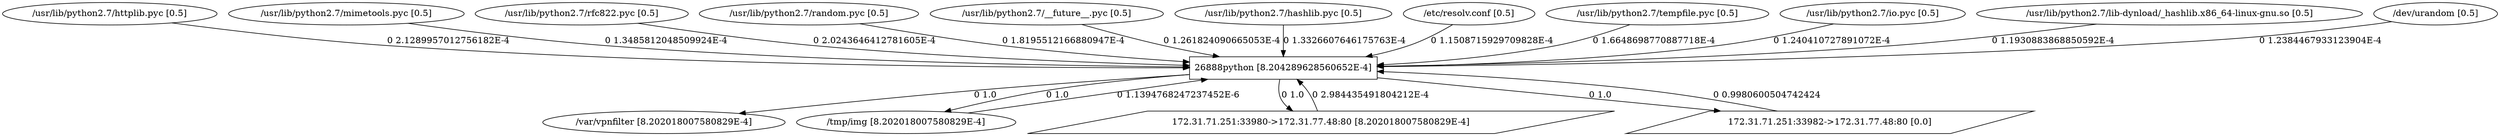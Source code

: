 digraph G {
  1026 [ label="/var/vpnfilter [8.202018007580829E-4]" shape="ellipse" ];
  1003 [ label="26888python [8.204289628560652E-4]" shape="box" ];
  1007 [ label="/usr/lib/python2.7/httplib.pyc [0.5]" shape="ellipse" ];
  1009 [ label="/usr/lib/python2.7/mimetools.pyc [0.5]" shape="ellipse" ];
  1022 [ label="/usr/lib/python2.7/rfc822.pyc [0.5]" shape="ellipse" ];
  1015 [ label="/usr/lib/python2.7/random.pyc [0.5]" shape="ellipse" ];
  1024 [ label="/tmp/img [8.202018007580829E-4]" shape="ellipse" ];
  1017 [ label="/usr/lib/python2.7/__future__.pyc [0.5]" shape="ellipse" ];
  1019 [ label="/usr/lib/python2.7/hashlib.pyc [0.5]" shape="ellipse" ];
  635 [ label="/etc/resolv.conf [0.5]" shape="ellipse" ];
  1011 [ label="/usr/lib/python2.7/tempfile.pyc [0.5]" shape="ellipse" ];
  1013 [ label="/usr/lib/python2.7/io.pyc [0.5]" shape="ellipse" ];
  1020 [ label="/usr/lib/python2.7/lib-dynload/_hashlib.x86_64-linux-gnu.so [0.5]" shape="ellipse" ];
  134 [ label="/dev/urandom [0.5]" shape="ellipse" ];
  1023 [ label="172.31.71.251:33980->172.31.77.48:80 [8.202018007580829E-4]" shape="parallelogram" ];
  1025 [ label="172.31.71.251:33982->172.31.77.48:80 [0.0]" shape="parallelogram" ];
  1003 -> 1026 [ label="0 1.0" ];
  1009 -> 1003 [ label="0 1.3485812048509924E-4" ];
  1024 -> 1003 [ label="0 1.1394768247237452E-6" ];
  1007 -> 1003 [ label="0 2.1289957012756182E-4" ];
  635 -> 1003 [ label="0 1.1508715929709828E-4" ];
  1011 -> 1003 [ label="0 1.6648698770887718E-4" ];
  1019 -> 1003 [ label="0 1.3326607646175763E-4" ];
  1013 -> 1003 [ label="0 1.240410727891072E-4" ];
  1020 -> 1003 [ label="0 1.1930883868850592E-4" ];
  1015 -> 1003 [ label="0 1.8195512166880947E-4" ];
  1017 -> 1003 [ label="0 1.261824090665053E-4" ];
  134 -> 1003 [ label="0 1.2384467933123904E-4" ];
  1022 -> 1003 [ label="0 2.0243646412781605E-4" ];
  1025 -> 1003 [ label="0 0.9980600504742424" ];
  1023 -> 1003 [ label="0 2.984435491804212E-4" ];
  1003 -> 1024 [ label="0 1.0" ];
  1003 -> 1023 [ label="0 1.0" ];
  1003 -> 1025 [ label="0 1.0" ];
}
